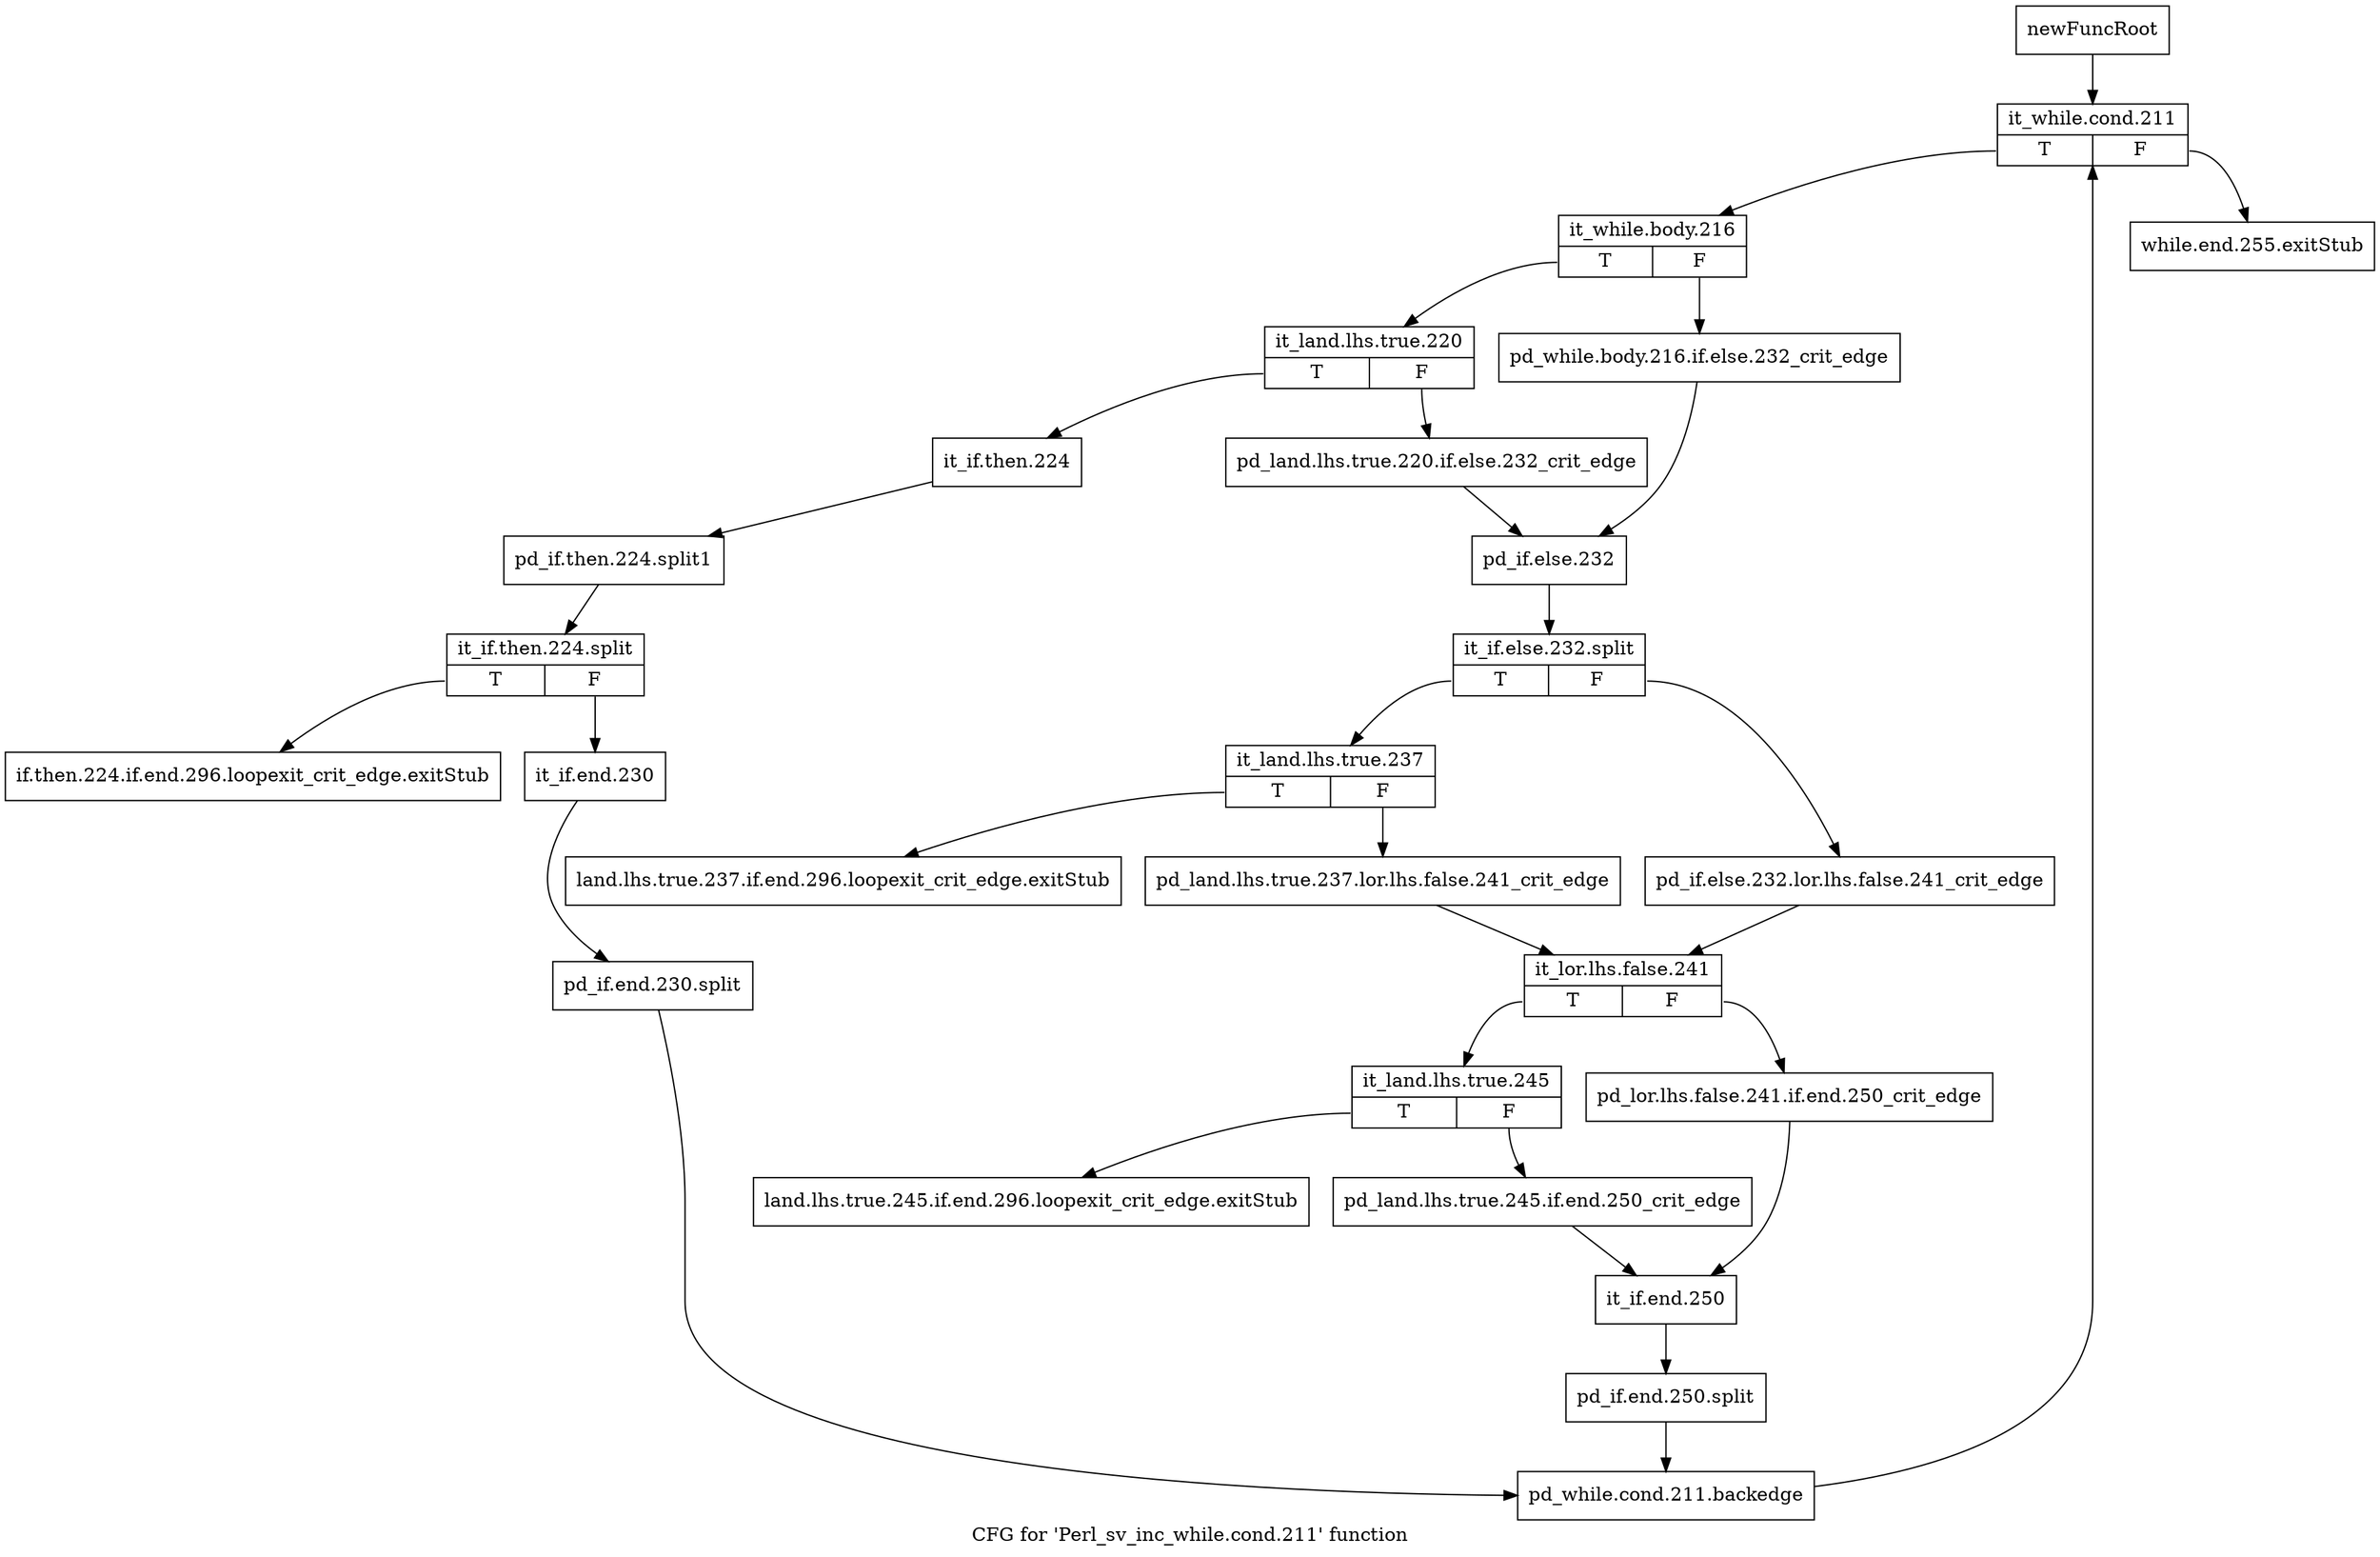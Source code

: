 digraph "CFG for 'Perl_sv_inc_while.cond.211' function" {
	label="CFG for 'Perl_sv_inc_while.cond.211' function";

	Node0x54a5ec0 [shape=record,label="{newFuncRoot}"];
	Node0x54a5ec0 -> Node0x54a6050;
	Node0x54a5f10 [shape=record,label="{while.end.255.exitStub}"];
	Node0x54a5f60 [shape=record,label="{land.lhs.true.237.if.end.296.loopexit_crit_edge.exitStub}"];
	Node0x54a5fb0 [shape=record,label="{land.lhs.true.245.if.end.296.loopexit_crit_edge.exitStub}"];
	Node0x54a6000 [shape=record,label="{if.then.224.if.end.296.loopexit_crit_edge.exitStub}"];
	Node0x54a6050 [shape=record,label="{it_while.cond.211|{<s0>T|<s1>F}}"];
	Node0x54a6050:s0 -> Node0x54a60a0;
	Node0x54a6050:s1 -> Node0x54a5f10;
	Node0x54a60a0 [shape=record,label="{it_while.body.216|{<s0>T|<s1>F}}"];
	Node0x54a60a0:s0 -> Node0x54a6140;
	Node0x54a60a0:s1 -> Node0x54a60f0;
	Node0x54a60f0 [shape=record,label="{pd_while.body.216.if.else.232_crit_edge}"];
	Node0x54a60f0 -> Node0x54a61e0;
	Node0x54a6140 [shape=record,label="{it_land.lhs.true.220|{<s0>T|<s1>F}}"];
	Node0x54a6140:s0 -> Node0x54a64b0;
	Node0x54a6140:s1 -> Node0x54a6190;
	Node0x54a6190 [shape=record,label="{pd_land.lhs.true.220.if.else.232_crit_edge}"];
	Node0x54a6190 -> Node0x54a61e0;
	Node0x54a61e0 [shape=record,label="{pd_if.else.232}"];
	Node0x54a61e0 -> Node0x6e5d250;
	Node0x6e5d250 [shape=record,label="{it_if.else.232.split|{<s0>T|<s1>F}}"];
	Node0x6e5d250:s0 -> Node0x54a6280;
	Node0x6e5d250:s1 -> Node0x54a6230;
	Node0x54a6230 [shape=record,label="{pd_if.else.232.lor.lhs.false.241_crit_edge}"];
	Node0x54a6230 -> Node0x54a6320;
	Node0x54a6280 [shape=record,label="{it_land.lhs.true.237|{<s0>T|<s1>F}}"];
	Node0x54a6280:s0 -> Node0x54a5f60;
	Node0x54a6280:s1 -> Node0x54a62d0;
	Node0x54a62d0 [shape=record,label="{pd_land.lhs.true.237.lor.lhs.false.241_crit_edge}"];
	Node0x54a62d0 -> Node0x54a6320;
	Node0x54a6320 [shape=record,label="{it_lor.lhs.false.241|{<s0>T|<s1>F}}"];
	Node0x54a6320:s0 -> Node0x54a63c0;
	Node0x54a6320:s1 -> Node0x54a6370;
	Node0x54a6370 [shape=record,label="{pd_lor.lhs.false.241.if.end.250_crit_edge}"];
	Node0x54a6370 -> Node0x54a6460;
	Node0x54a63c0 [shape=record,label="{it_land.lhs.true.245|{<s0>T|<s1>F}}"];
	Node0x54a63c0:s0 -> Node0x54a5fb0;
	Node0x54a63c0:s1 -> Node0x54a6410;
	Node0x54a6410 [shape=record,label="{pd_land.lhs.true.245.if.end.250_crit_edge}"];
	Node0x54a6410 -> Node0x54a6460;
	Node0x54a6460 [shape=record,label="{it_if.end.250}"];
	Node0x54a6460 -> Node0x6e5d200;
	Node0x6e5d200 [shape=record,label="{pd_if.end.250.split}"];
	Node0x6e5d200 -> Node0x54a6550;
	Node0x54a64b0 [shape=record,label="{it_if.then.224}"];
	Node0x54a64b0 -> Node0x6e5d2a0;
	Node0x6e5d2a0 [shape=record,label="{pd_if.then.224.split1}"];
	Node0x6e5d2a0 -> Node0x6e5d110;
	Node0x6e5d110 [shape=record,label="{it_if.then.224.split|{<s0>T|<s1>F}}"];
	Node0x6e5d110:s0 -> Node0x54a6000;
	Node0x6e5d110:s1 -> Node0x54a6500;
	Node0x54a6500 [shape=record,label="{it_if.end.230}"];
	Node0x54a6500 -> Node0x6e5d1b0;
	Node0x6e5d1b0 [shape=record,label="{pd_if.end.230.split}"];
	Node0x6e5d1b0 -> Node0x54a6550;
	Node0x54a6550 [shape=record,label="{pd_while.cond.211.backedge}"];
	Node0x54a6550 -> Node0x54a6050;
}
